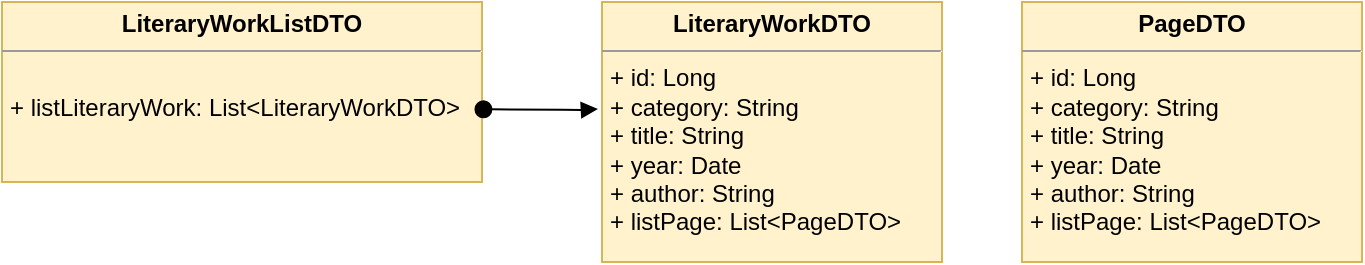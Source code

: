 <mxfile version="10.6.0" type="device"><diagram id="KM_omV7g1PsHIodYzdUM" name="Page-1"><mxGraphModel dx="1010" dy="582" grid="1" gridSize="10" guides="1" tooltips="1" connect="1" arrows="1" fold="1" page="1" pageScale="1" pageWidth="827" pageHeight="1169" math="0" shadow="0"><root><mxCell id="0"/><mxCell id="1" parent="0"/><mxCell id="gVqRCTUA_JM3cWGvK7fc-2" value="&lt;p style=&quot;margin: 0px ; margin-top: 4px ; text-align: center&quot;&gt;&lt;b&gt;LiteraryWorkDTO&lt;/b&gt;&lt;/p&gt;&lt;hr size=&quot;1&quot;&gt;&lt;p style=&quot;margin: 0px ; margin-left: 4px&quot;&gt;+ id: Long&lt;/p&gt;&lt;p style=&quot;margin: 0px ; margin-left: 4px&quot;&gt;+ category: String&lt;/p&gt;&lt;p style=&quot;margin: 0px ; margin-left: 4px&quot;&gt;+ title: String&lt;/p&gt;&lt;p style=&quot;margin: 0px ; margin-left: 4px&quot;&gt;+ year: Date&lt;/p&gt;&lt;p style=&quot;margin: 0px ; margin-left: 4px&quot;&gt;+ author: String&lt;/p&gt;&lt;p style=&quot;margin: 0px ; margin-left: 4px&quot;&gt;+ listPage:&amp;nbsp;List&amp;lt;PageDTO&amp;gt;&lt;/p&gt;&lt;p style=&quot;margin: 0px ; margin-left: 4px&quot;&gt;&lt;br&gt;&lt;/p&gt;" style="verticalAlign=top;align=left;overflow=fill;fontSize=12;fontFamily=Helvetica;html=1;fillColor=#fff2cc;strokeColor=#d6b656;" vertex="1" parent="1"><mxGeometry x="350" y="75" width="170" height="130" as="geometry"/></mxCell><mxCell id="gVqRCTUA_JM3cWGvK7fc-4" value="&lt;p style=&quot;margin: 0px ; margin-top: 4px ; text-align: center&quot;&gt;&lt;b&gt;LiteraryWorkListDTO&lt;/b&gt;&lt;/p&gt;&lt;hr size=&quot;1&quot;&gt;&lt;p style=&quot;margin: 0px ; margin-left: 4px&quot;&gt;&lt;br&gt;&lt;/p&gt;&lt;p style=&quot;margin: 0px ; margin-left: 4px&quot;&gt;+ listLiteraryWork:&amp;nbsp;List&amp;lt;LiteraryWorkDTO&amp;gt;&lt;/p&gt;&lt;p style=&quot;margin: 0px ; margin-left: 4px&quot;&gt;&lt;br&gt;&lt;/p&gt;" style="verticalAlign=top;align=left;overflow=fill;fontSize=12;fontFamily=Helvetica;html=1;fillColor=#fff2cc;strokeColor=#d6b656;" vertex="1" parent="1"><mxGeometry x="50" y="75" width="240" height="90" as="geometry"/></mxCell><mxCell id="gVqRCTUA_JM3cWGvK7fc-3" value="" style="html=1;verticalAlign=bottom;startArrow=oval;startFill=1;endArrow=block;startSize=8;entryX=-0.012;entryY=0.412;entryDx=0;entryDy=0;entryPerimeter=0;exitX=1.003;exitY=0.596;exitDx=0;exitDy=0;exitPerimeter=0;" edge="1" parent="1" source="gVqRCTUA_JM3cWGvK7fc-4" target="gVqRCTUA_JM3cWGvK7fc-2"><mxGeometry x="-0.14" y="-19" width="60" relative="1" as="geometry"><mxPoint x="300" y="121" as="sourcePoint"/><mxPoint x="340" y="160" as="targetPoint"/><Array as="points"><mxPoint x="340" y="129"/></Array><mxPoint as="offset"/></mxGeometry></mxCell><mxCell id="gVqRCTUA_JM3cWGvK7fc-7" value="&lt;p style=&quot;margin: 0px ; margin-top: 4px ; text-align: center&quot;&gt;&lt;b&gt;PageDTO&lt;/b&gt;&lt;/p&gt;&lt;hr size=&quot;1&quot;&gt;&lt;p style=&quot;margin: 0px ; margin-left: 4px&quot;&gt;+ id: Long&lt;/p&gt;&lt;p style=&quot;margin: 0px ; margin-left: 4px&quot;&gt;+ category: String&lt;/p&gt;&lt;p style=&quot;margin: 0px ; margin-left: 4px&quot;&gt;+ title: String&lt;/p&gt;&lt;p style=&quot;margin: 0px ; margin-left: 4px&quot;&gt;+ year: Date&lt;/p&gt;&lt;p style=&quot;margin: 0px ; margin-left: 4px&quot;&gt;+ author: String&lt;/p&gt;&lt;p style=&quot;margin: 0px ; margin-left: 4px&quot;&gt;+ listPage:&amp;nbsp;List&amp;lt;PageDTO&amp;gt;&lt;/p&gt;&lt;p style=&quot;margin: 0px ; margin-left: 4px&quot;&gt;&lt;br&gt;&lt;/p&gt;" style="verticalAlign=top;align=left;overflow=fill;fontSize=12;fontFamily=Helvetica;html=1;fillColor=#fff2cc;strokeColor=#d6b656;" vertex="1" parent="1"><mxGeometry x="560" y="75" width="170" height="130" as="geometry"/></mxCell></root></mxGraphModel></diagram></mxfile>